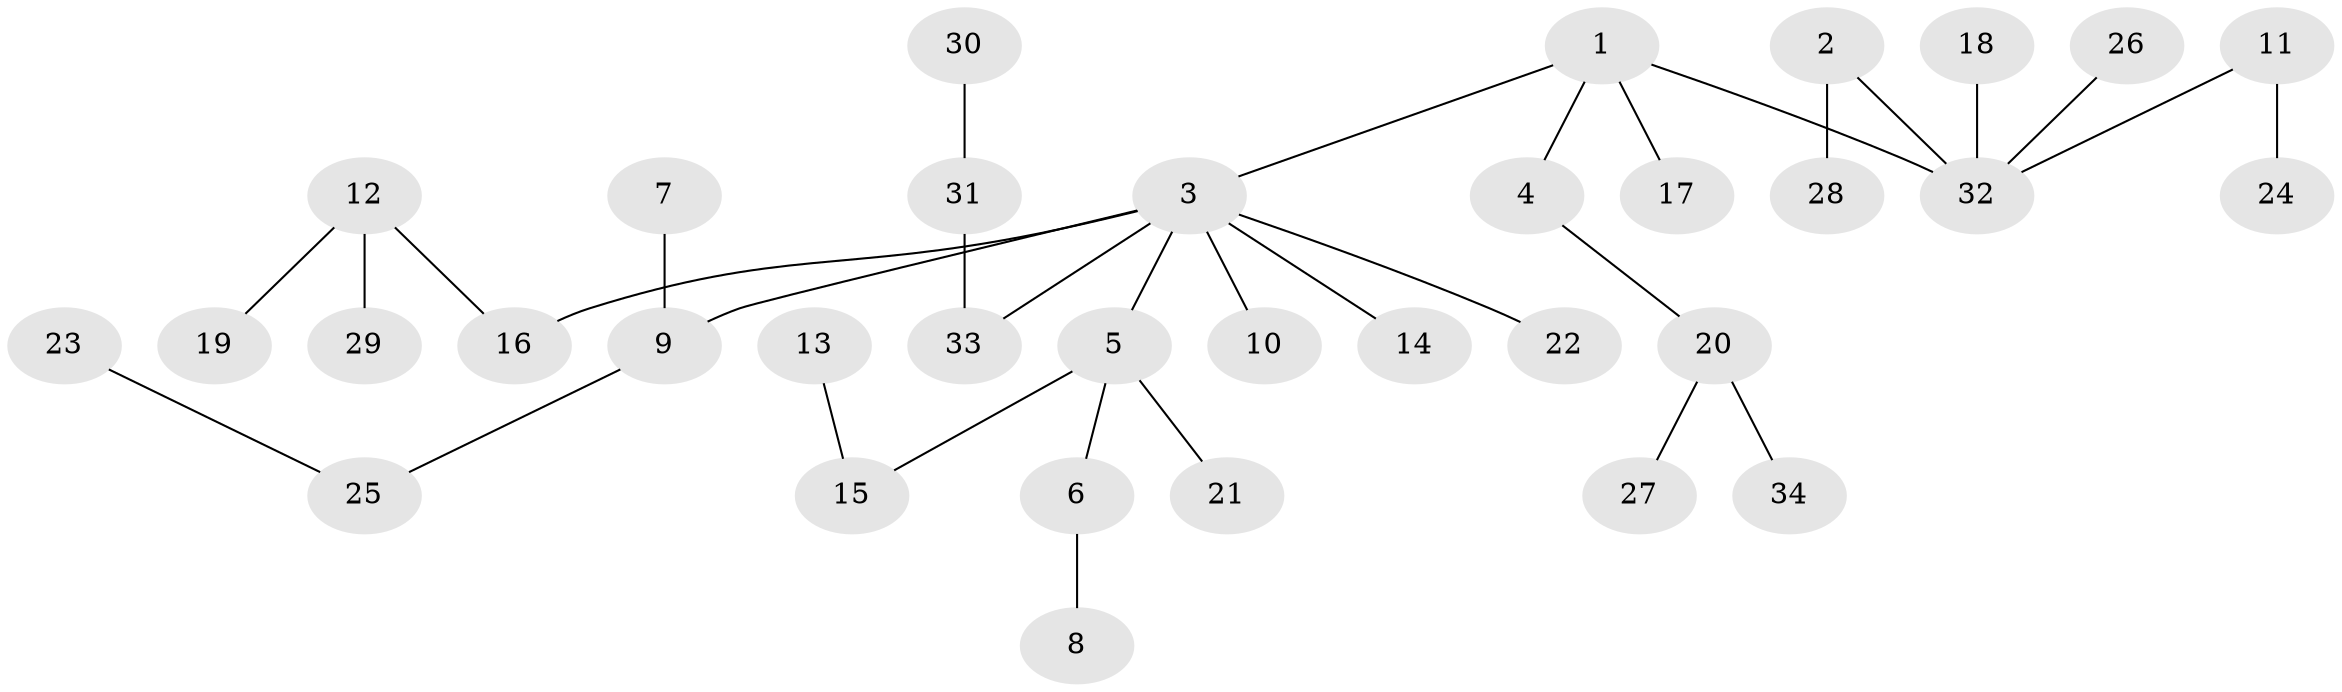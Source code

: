 // original degree distribution, {4: 0.05970149253731343, 7: 0.014925373134328358, 5: 0.014925373134328358, 3: 0.1791044776119403, 2: 0.208955223880597, 6: 0.014925373134328358, 1: 0.5074626865671642}
// Generated by graph-tools (version 1.1) at 2025/02/03/09/25 03:02:16]
// undirected, 34 vertices, 33 edges
graph export_dot {
graph [start="1"]
  node [color=gray90,style=filled];
  1;
  2;
  3;
  4;
  5;
  6;
  7;
  8;
  9;
  10;
  11;
  12;
  13;
  14;
  15;
  16;
  17;
  18;
  19;
  20;
  21;
  22;
  23;
  24;
  25;
  26;
  27;
  28;
  29;
  30;
  31;
  32;
  33;
  34;
  1 -- 3 [weight=1.0];
  1 -- 4 [weight=1.0];
  1 -- 17 [weight=1.0];
  1 -- 32 [weight=1.0];
  2 -- 28 [weight=1.0];
  2 -- 32 [weight=1.0];
  3 -- 5 [weight=1.0];
  3 -- 9 [weight=1.0];
  3 -- 10 [weight=1.0];
  3 -- 14 [weight=1.0];
  3 -- 16 [weight=1.0];
  3 -- 22 [weight=1.0];
  3 -- 33 [weight=1.0];
  4 -- 20 [weight=1.0];
  5 -- 6 [weight=1.0];
  5 -- 15 [weight=1.0];
  5 -- 21 [weight=1.0];
  6 -- 8 [weight=1.0];
  7 -- 9 [weight=1.0];
  9 -- 25 [weight=1.0];
  11 -- 24 [weight=1.0];
  11 -- 32 [weight=1.0];
  12 -- 16 [weight=1.0];
  12 -- 19 [weight=1.0];
  12 -- 29 [weight=1.0];
  13 -- 15 [weight=1.0];
  18 -- 32 [weight=1.0];
  20 -- 27 [weight=1.0];
  20 -- 34 [weight=1.0];
  23 -- 25 [weight=1.0];
  26 -- 32 [weight=1.0];
  30 -- 31 [weight=1.0];
  31 -- 33 [weight=1.0];
}
